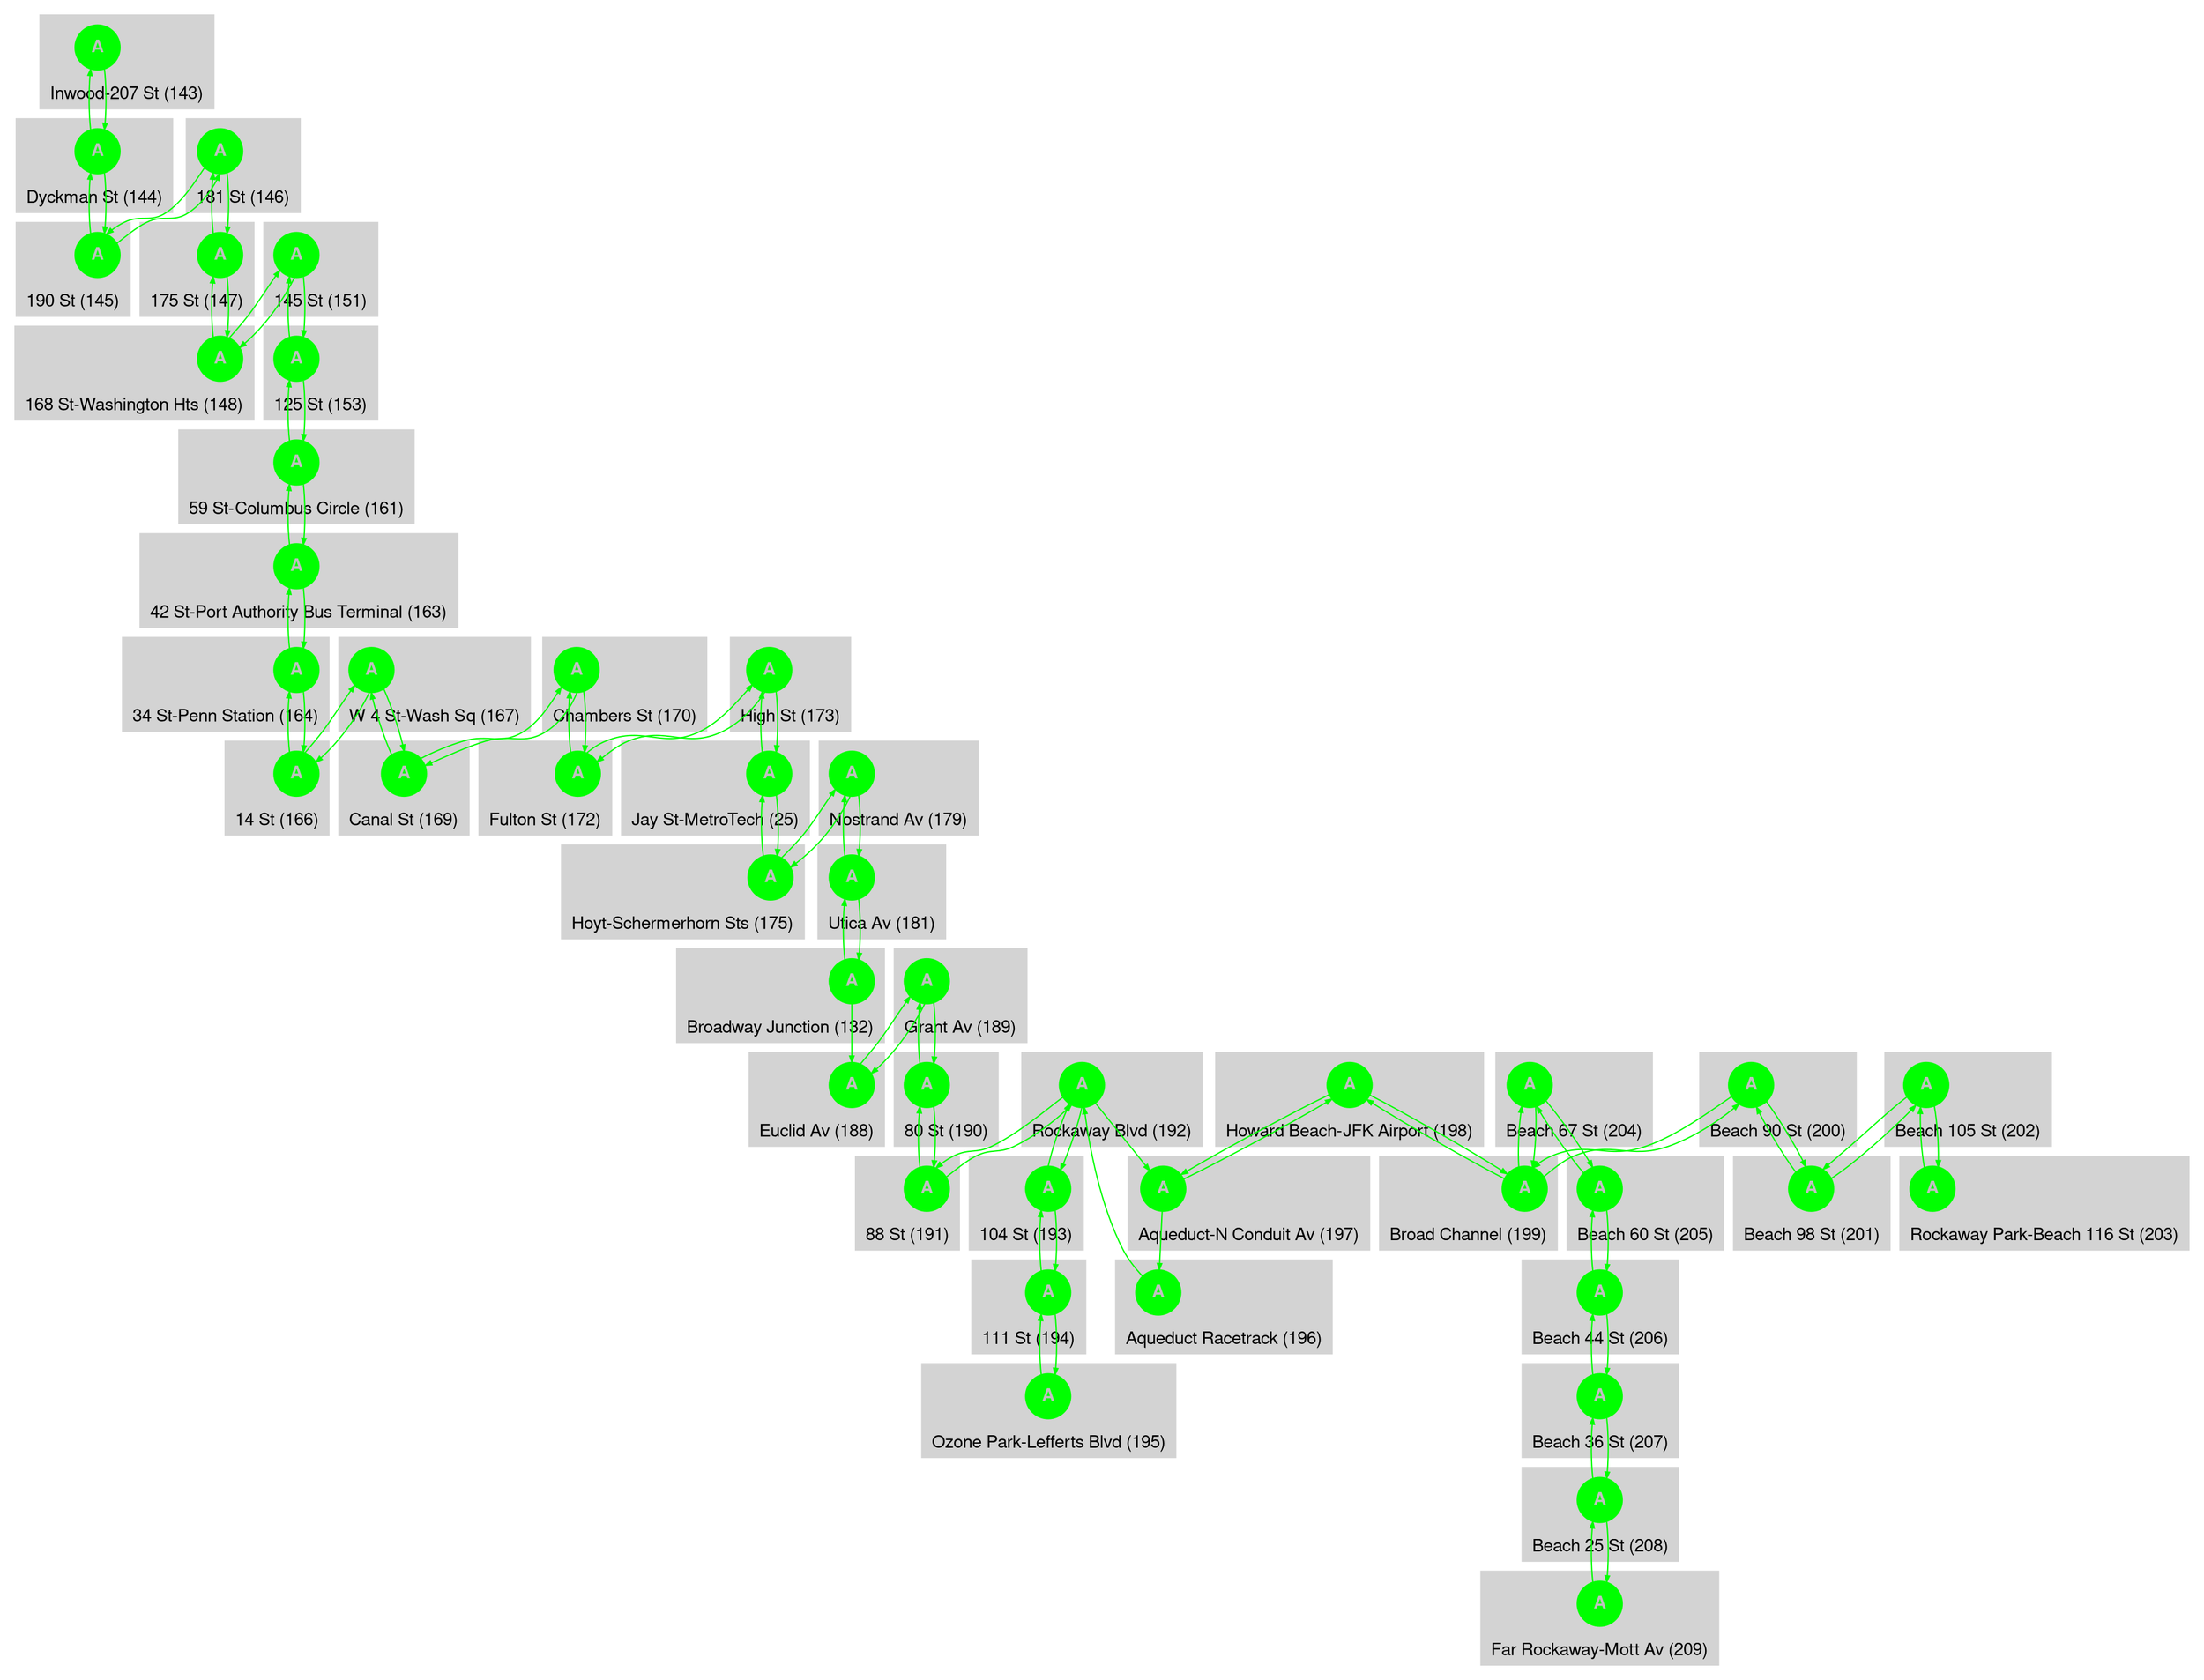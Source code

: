 
digraph G {
  fontname="Helvetica,Arial,sans-serif";
  node [fontname="Helvetica,Arial,sans-serif bold" labelloc="c"];
  edge [fontname="Helvetica,Arial,sans-serif" fontsize=8 arrowsize=0.5];
  
  subgraph cluster_143 {
    style=filled;
    color=lightgrey;
    labelloc="b";
    node [style=filled];
    node [label="A" fillcolor=lime, color="lime", penwidth=1, fontcolor=gray, shape="circle"]"143_A";
    label = "Inwood-207 St (143)";
  }

  subgraph cluster_144 {
    style=filled;
    color=lightgrey;
    labelloc="b";
    node [style=filled];
    node [label="A" fillcolor=lime, color="lime", penwidth=1, fontcolor=gray, shape="circle"]"144_A";
    label = "Dyckman St (144)";
  }

  subgraph cluster_145 {
    style=filled;
    color=lightgrey;
    labelloc="b";
    node [style=filled];
    node [label="A" fillcolor=lime, color="lime", penwidth=1, fontcolor=gray, shape="circle"]"145_A";
    label = "190 St (145)";
  }

  subgraph cluster_146 {
    style=filled;
    color=lightgrey;
    labelloc="b";
    node [style=filled];
    node [label="A" fillcolor=lime, color="lime", penwidth=1, fontcolor=gray, shape="circle"]"146_A";
    label = "181 St (146)";
  }

  subgraph cluster_147 {
    style=filled;
    color=lightgrey;
    labelloc="b";
    node [style=filled];
    node [label="A" fillcolor=lime, color="lime", penwidth=1, fontcolor=gray, shape="circle"]"147_A";
    label = "175 St (147)";
  }

  subgraph cluster_189 {
    style=filled;
    color=lightgrey;
    labelloc="b";
    node [style=filled];
    node [label="A" fillcolor=lime, color="lime", penwidth=1, fontcolor=gray, shape="circle"]"189_A";
    label = "Grant Av (189)";
  }

  subgraph cluster_190 {
    style=filled;
    color=lightgrey;
    labelloc="b";
    node [style=filled];
    node [label="A" fillcolor=lime, color="lime", penwidth=1, fontcolor=gray, shape="circle"]"190_A";
    label = "80 St (190)";
  }

  subgraph cluster_191 {
    style=filled;
    color=lightgrey;
    labelloc="b";
    node [style=filled];
    node [label="A" fillcolor=lime, color="lime", penwidth=1, fontcolor=gray, shape="circle"]"191_A";
    label = "88 St (191)";
  }

  subgraph cluster_192 {
    style=filled;
    color=lightgrey;
    labelloc="b";
    node [style=filled];
    node [label="A" fillcolor=lime, color="lime", penwidth=1, fontcolor=gray, shape="circle"]"192_A";
    label = "Rockaway Blvd (192)";
  }

  subgraph cluster_193 {
    style=filled;
    color=lightgrey;
    labelloc="b";
    node [style=filled];
    node [label="A" fillcolor=lime, color="lime", penwidth=1, fontcolor=gray, shape="circle"]"193_A";
    label = "104 St (193)";
  }

  subgraph cluster_194 {
    style=filled;
    color=lightgrey;
    labelloc="b";
    node [style=filled];
    node [label="A" fillcolor=lime, color="lime", penwidth=1, fontcolor=gray, shape="circle"]"194_A";
    label = "111 St (194)";
  }

  subgraph cluster_195 {
    style=filled;
    color=lightgrey;
    labelloc="b";
    node [style=filled];
    node [label="A" fillcolor=lime, color="lime", penwidth=1, fontcolor=gray, shape="circle"]"195_A";
    label = "Ozone Park-Lefferts Blvd (195)";
  }

  subgraph cluster_196 {
    style=filled;
    color=lightgrey;
    labelloc="b";
    node [style=filled];
    node [label="A" fillcolor=lime, color="lime", penwidth=1, fontcolor=gray, shape="circle"]"196_A";
    label = "Aqueduct Racetrack (196)";
  }

  subgraph cluster_197 {
    style=filled;
    color=lightgrey;
    labelloc="b";
    node [style=filled];
    node [label="A" fillcolor=lime, color="lime", penwidth=1, fontcolor=gray, shape="circle"]"197_A";
    label = "Aqueduct-N Conduit Av (197)";
  }

  subgraph cluster_198 {
    style=filled;
    color=lightgrey;
    labelloc="b";
    node [style=filled];
    node [label="A" fillcolor=lime, color="lime", penwidth=1, fontcolor=gray, shape="circle"]"198_A";
    label = "Howard Beach-JFK Airport (198)";
  }

  subgraph cluster_204 {
    style=filled;
    color=lightgrey;
    labelloc="b";
    node [style=filled];
    node [label="A" fillcolor=lime, color="lime", penwidth=1, fontcolor=gray, shape="circle"]"204_A";
    label = "Beach 67 St (204)";
  }

  subgraph cluster_205 {
    style=filled;
    color=lightgrey;
    labelloc="b";
    node [style=filled];
    node [label="A" fillcolor=lime, color="lime", penwidth=1, fontcolor=gray, shape="circle"]"205_A";
    label = "Beach 60 St (205)";
  }

  subgraph cluster_206 {
    style=filled;
    color=lightgrey;
    labelloc="b";
    node [style=filled];
    node [label="A" fillcolor=lime, color="lime", penwidth=1, fontcolor=gray, shape="circle"]"206_A";
    label = "Beach 44 St (206)";
  }

  subgraph cluster_207 {
    style=filled;
    color=lightgrey;
    labelloc="b";
    node [style=filled];
    node [label="A" fillcolor=lime, color="lime", penwidth=1, fontcolor=gray, shape="circle"]"207_A";
    label = "Beach 36 St (207)";
  }

  subgraph cluster_208 {
    style=filled;
    color=lightgrey;
    labelloc="b";
    node [style=filled];
    node [label="A" fillcolor=lime, color="lime", penwidth=1, fontcolor=gray, shape="circle"]"208_A";
    label = "Beach 25 St (208)";
  }

  subgraph cluster_209 {
    style=filled;
    color=lightgrey;
    labelloc="b";
    node [style=filled];
    node [label="A" fillcolor=lime, color="lime", penwidth=1, fontcolor=gray, shape="circle"]"209_A";
    label = "Far Rockaway-Mott Av (209)";
  }

  subgraph cluster_151 {
    style=filled;
    color=lightgrey;
    labelloc="b";
    node [style=filled];
    node [label="A" fillcolor=lime, color="lime", penwidth=1, fontcolor=gray, shape="circle"]"151_A";
    label = "145 St (151)";
  }

  subgraph cluster_153 {
    style=filled;
    color=lightgrey;
    labelloc="b";
    node [style=filled];
    node [label="A" fillcolor=lime, color="lime", penwidth=1, fontcolor=gray, shape="circle"]"153_A";
    label = "125 St (153)";
  }

  subgraph cluster_161 {
    style=filled;
    color=lightgrey;
    labelloc="b";
    node [style=filled];
    node [label="A" fillcolor=lime, color="lime", penwidth=1, fontcolor=gray, shape="circle"]"161_A";
    label = "59 St-Columbus Circle (161)";
  }

  subgraph cluster_167 {
    style=filled;
    color=lightgrey;
    labelloc="b";
    node [style=filled];
    node [label="A" fillcolor=lime, color="lime", penwidth=1, fontcolor=gray, shape="circle"]"167_A";
    label = "W 4 St-Wash Sq (167)";
  }

  subgraph cluster_170 {
    style=filled;
    color=lightgrey;
    labelloc="b";
    node [style=filled];
    node [label="A" fillcolor=lime, color="lime", penwidth=1, fontcolor=gray, shape="circle"]"170_A";
    label = "Chambers St (170)";
  }

  subgraph cluster_173 {
    style=filled;
    color=lightgrey;
    labelloc="b";
    node [style=filled];
    node [label="A" fillcolor=lime, color="lime", penwidth=1, fontcolor=gray, shape="circle"]"173_A";
    label = "High St (173)";
  }

  subgraph cluster_179 {
    style=filled;
    color=lightgrey;
    labelloc="b";
    node [style=filled];
    node [label="A" fillcolor=lime, color="lime", penwidth=1, fontcolor=gray, shape="circle"]"179_A";
    label = "Nostrand Av (179)";
  }

  subgraph cluster_181 {
    style=filled;
    color=lightgrey;
    labelloc="b";
    node [style=filled];
    node [label="A" fillcolor=lime, color="lime", penwidth=1, fontcolor=gray, shape="circle"]"181_A";
    label = "Utica Av (181)";
  }

  subgraph cluster_188 {
    style=filled;
    color=lightgrey;
    labelloc="b";
    node [style=filled];
    node [label="A" fillcolor=lime, color="lime", penwidth=1, fontcolor=gray, shape="circle"]"188_A";
    label = "Euclid Av (188)";
  }

  subgraph cluster_148 {
    style=filled;
    color=lightgrey;
    labelloc="b";
    node [style=filled];
    node [label="A" fillcolor=lime, color="lime", penwidth=1, fontcolor=gray, shape="circle"]"148_A";
    label = "168 St-Washington Hts (148)";
  }

  subgraph cluster_163 {
    style=filled;
    color=lightgrey;
    labelloc="b";
    node [style=filled];
    node [label="A" fillcolor=lime, color="lime", penwidth=1, fontcolor=gray, shape="circle"]"163_A";
    label = "42 St-Port Authority Bus Terminal (163)";
  }

  subgraph cluster_164 {
    style=filled;
    color=lightgrey;
    labelloc="b";
    node [style=filled];
    node [label="A" fillcolor=lime, color="lime", penwidth=1, fontcolor=gray, shape="circle"]"164_A";
    label = "34 St-Penn Station (164)";
  }

  subgraph cluster_166 {
    style=filled;
    color=lightgrey;
    labelloc="b";
    node [style=filled];
    node [label="A" fillcolor=lime, color="lime", penwidth=1, fontcolor=gray, shape="circle"]"166_A";
    label = "14 St (166)";
  }

  subgraph cluster_169 {
    style=filled;
    color=lightgrey;
    labelloc="b";
    node [style=filled];
    node [label="A" fillcolor=lime, color="lime", penwidth=1, fontcolor=gray, shape="circle"]"169_A";
    label = "Canal St (169)";
  }

  subgraph cluster_25 {
    style=filled;
    color=lightgrey;
    labelloc="b";
    node [style=filled];
    node [label="A" fillcolor=lime, color="lime", penwidth=1, fontcolor=gray, shape="circle"]"25_A";
    label = "Jay St-MetroTech (25)";
  }

  subgraph cluster_175 {
    style=filled;
    color=lightgrey;
    labelloc="b";
    node [style=filled];
    node [label="A" fillcolor=lime, color="lime", penwidth=1, fontcolor=gray, shape="circle"]"175_A";
    label = "Hoyt-Schermerhorn Sts (175)";
  }

  subgraph cluster_172 {
    style=filled;
    color=lightgrey;
    labelloc="b";
    node [style=filled];
    node [label="A" fillcolor=lime, color="lime", penwidth=1, fontcolor=gray, shape="circle"]"172_A";
    label = "Fulton St (172)";
  }

  subgraph cluster_132 {
    style=filled;
    color=lightgrey;
    labelloc="b";
    node [style=filled];
    node [label="A" fillcolor=lime, color="lime", penwidth=1, fontcolor=gray, shape="circle"]"132_A";
    label = "Broadway Junction (132)";
  }

  subgraph cluster_199 {
    style=filled;
    color=lightgrey;
    labelloc="b";
    node [style=filled];
    node [label="A" fillcolor=lime, color="lime", penwidth=1, fontcolor=gray, shape="circle"]"199_A";
    label = "Broad Channel (199)";
  }

  subgraph cluster_200 {
    style=filled;
    color=lightgrey;
    labelloc="b";
    node [style=filled];
    node [label="A" fillcolor=lime, color="lime", penwidth=1, fontcolor=gray, shape="circle"]"200_A";
    label = "Beach 90 St (200)";
  }

  subgraph cluster_201 {
    style=filled;
    color=lightgrey;
    labelloc="b";
    node [style=filled];
    node [label="A" fillcolor=lime, color="lime", penwidth=1, fontcolor=gray, shape="circle"]"201_A";
    label = "Beach 98 St (201)";
  }

  subgraph cluster_202 {
    style=filled;
    color=lightgrey;
    labelloc="b";
    node [style=filled];
    node [label="A" fillcolor=lime, color="lime", penwidth=1, fontcolor=gray, shape="circle"]"202_A";
    label = "Beach 105 St (202)";
  }

  subgraph cluster_203 {
    style=filled;
    color=lightgrey;
    labelloc="b";
    node [style=filled];
    node [label="A" fillcolor=lime, color="lime", penwidth=1, fontcolor=gray, shape="circle"]"203_A";
    label = "Rockaway Park-Beach 116 St (203)";
  }

  "143_A" -> "144_A"[ color=lime fontcolor=lime penwidth=1 fontsize=8 arrowsize=0.5];
  "144_A" -> "143_A"[ color=lime fontcolor=lime penwidth=1 fontsize=8 arrowsize=0.5];
  "144_A" -> "145_A"[ color=lime fontcolor=lime penwidth=1 fontsize=8 arrowsize=0.5];
  "145_A" -> "144_A"[ color=lime fontcolor=lime penwidth=1 fontsize=8 arrowsize=0.5];
  "145_A" -> "146_A"[ color=lime fontcolor=lime penwidth=1 fontsize=8 arrowsize=0.5];
  "146_A" -> "145_A"[ color=lime fontcolor=lime penwidth=1 fontsize=8 arrowsize=0.5];
  "146_A" -> "147_A"[ color=lime fontcolor=lime penwidth=1 fontsize=8 arrowsize=0.5];
  "147_A" -> "146_A"[ color=lime fontcolor=lime penwidth=1 fontsize=8 arrowsize=0.5];
  "147_A" -> "148_A"[ color=lime fontcolor=lime penwidth=1 fontsize=8 arrowsize=0.5];
  "189_A" -> "188_A"[ color=lime fontcolor=lime penwidth=1 fontsize=8 arrowsize=0.5];
  "189_A" -> "190_A"[ color=lime fontcolor=lime penwidth=1 fontsize=8 arrowsize=0.5];
  "190_A" -> "189_A"[ color=lime fontcolor=lime penwidth=1 fontsize=8 arrowsize=0.5];
  "190_A" -> "191_A"[ color=lime fontcolor=lime penwidth=1 fontsize=8 arrowsize=0.5];
  "191_A" -> "190_A"[ color=lime fontcolor=lime penwidth=1 fontsize=8 arrowsize=0.5];
  "191_A" -> "192_A"[ color=lime fontcolor=lime penwidth=1 fontsize=8 arrowsize=0.5];
  "192_A" -> "191_A"[ color=lime fontcolor=lime penwidth=1 fontsize=8 arrowsize=0.5];
  "192_A" -> "193_A"[ color=lime fontcolor=lime penwidth=1 fontsize=8 arrowsize=0.5];
  "192_A" -> "197_A"[ color=lime fontcolor=lime penwidth=1 fontsize=8 arrowsize=0.5];
  "193_A" -> "192_A"[ color=lime fontcolor=lime penwidth=1 fontsize=8 arrowsize=0.5];
  "193_A" -> "194_A"[ color=lime fontcolor=lime penwidth=1 fontsize=8 arrowsize=0.5];
  "194_A" -> "193_A"[ color=lime fontcolor=lime penwidth=1 fontsize=8 arrowsize=0.5];
  "194_A" -> "195_A"[ color=lime fontcolor=lime penwidth=1 fontsize=8 arrowsize=0.5];
  "195_A" -> "194_A"[ color=lime fontcolor=lime penwidth=1 fontsize=8 arrowsize=0.5];
  "196_A" -> "192_A"[ color=lime fontcolor=lime penwidth=1 fontsize=8 arrowsize=0.5];
  "197_A" -> "196_A"[ color=lime fontcolor=lime penwidth=1 fontsize=8 arrowsize=0.5];
  "197_A" -> "198_A"[ color=lime fontcolor=lime penwidth=1 fontsize=8 arrowsize=0.5];
  "198_A" -> "197_A"[ color=lime fontcolor=lime penwidth=1 fontsize=8 arrowsize=0.5];
  "198_A" -> "199_A"[ color=lime fontcolor=lime penwidth=1 fontsize=8 arrowsize=0.5];
  "204_A" -> "199_A"[ color=lime fontcolor=lime penwidth=1 fontsize=8 arrowsize=0.5];
  "204_A" -> "205_A"[ color=lime fontcolor=lime penwidth=1 fontsize=8 arrowsize=0.5];
  "205_A" -> "204_A"[ color=lime fontcolor=lime penwidth=1 fontsize=8 arrowsize=0.5];
  "205_A" -> "206_A"[ color=lime fontcolor=lime penwidth=1 fontsize=8 arrowsize=0.5];
  "206_A" -> "205_A"[ color=lime fontcolor=lime penwidth=1 fontsize=8 arrowsize=0.5];
  "206_A" -> "207_A"[ color=lime fontcolor=lime penwidth=1 fontsize=8 arrowsize=0.5];
  "207_A" -> "206_A"[ color=lime fontcolor=lime penwidth=1 fontsize=8 arrowsize=0.5];
  "207_A" -> "208_A"[ color=lime fontcolor=lime penwidth=1 fontsize=8 arrowsize=0.5];
  "208_A" -> "207_A"[ color=lime fontcolor=lime penwidth=1 fontsize=8 arrowsize=0.5];
  "208_A" -> "209_A"[ color=lime fontcolor=lime penwidth=1 fontsize=8 arrowsize=0.5];
  "209_A" -> "208_A"[ color=lime fontcolor=lime penwidth=1 fontsize=8 arrowsize=0.5];
  "151_A" -> "148_A"[ color=lime fontcolor=lime penwidth=1 fontsize=8 arrowsize=0.5];
  "151_A" -> "153_A"[ color=lime fontcolor=lime penwidth=1 fontsize=8 arrowsize=0.5];
  "153_A" -> "151_A"[ color=lime fontcolor=lime penwidth=1 fontsize=8 arrowsize=0.5];
  "153_A" -> "161_A"[ color=lime fontcolor=lime penwidth=1 fontsize=8 arrowsize=0.5];
  "161_A" -> "153_A"[ color=lime fontcolor=lime penwidth=1 fontsize=8 arrowsize=0.5];
  "161_A" -> "163_A"[ color=lime fontcolor=lime penwidth=1 fontsize=8 arrowsize=0.5];
  "167_A" -> "166_A"[ color=lime fontcolor=lime penwidth=1 fontsize=8 arrowsize=0.5];
  "167_A" -> "169_A"[ color=lime fontcolor=lime penwidth=1 fontsize=8 arrowsize=0.5];
  "170_A" -> "169_A"[ color=lime fontcolor=lime penwidth=1 fontsize=8 arrowsize=0.5];
  "170_A" -> "172_A"[ color=lime fontcolor=lime penwidth=1 fontsize=8 arrowsize=0.5];
  "173_A" -> "172_A"[ color=lime fontcolor=lime penwidth=1 fontsize=8 arrowsize=0.5];
  "173_A" -> "25_A"[ color=lime fontcolor=lime penwidth=1 fontsize=8 arrowsize=0.5];
  "179_A" -> "181_A"[ color=lime fontcolor=lime penwidth=1 fontsize=8 arrowsize=0.5];
  "179_A" -> "175_A"[ color=lime fontcolor=lime penwidth=1 fontsize=8 arrowsize=0.5];
  "181_A" -> "132_A"[ color=lime fontcolor=lime penwidth=1 fontsize=8 arrowsize=0.5];
  "181_A" -> "179_A"[ color=lime fontcolor=lime penwidth=1 fontsize=8 arrowsize=0.5];
  "188_A" -> "189_A"[ color=lime fontcolor=lime penwidth=1 fontsize=8 arrowsize=0.5];
  "148_A" -> "147_A"[ color=lime fontcolor=lime penwidth=1 fontsize=8 arrowsize=0.5];
  "148_A" -> "151_A"[ color=lime fontcolor=lime penwidth=1 fontsize=8 arrowsize=0.5];
  "163_A" -> "164_A"[ color=lime fontcolor=lime penwidth=1 fontsize=8 arrowsize=0.5];
  "163_A" -> "161_A"[ color=lime fontcolor=lime penwidth=1 fontsize=8 arrowsize=0.5];
  "164_A" -> "163_A"[ color=lime fontcolor=lime penwidth=1 fontsize=8 arrowsize=0.5];
  "164_A" -> "166_A"[ color=lime fontcolor=lime penwidth=1 fontsize=8 arrowsize=0.5];
  "166_A" -> "167_A"[ color=lime fontcolor=lime penwidth=1 fontsize=8 arrowsize=0.5];
  "166_A" -> "164_A"[ color=lime fontcolor=lime penwidth=1 fontsize=8 arrowsize=0.5];
  "169_A" -> "167_A"[ color=lime fontcolor=lime penwidth=1 fontsize=8 arrowsize=0.5];
  "169_A" -> "170_A"[ color=lime fontcolor=lime penwidth=1 fontsize=8 arrowsize=0.5];
  "25_A" -> "175_A"[ color=lime fontcolor=lime penwidth=1 fontsize=8 arrowsize=0.5];
  "25_A" -> "173_A"[ color=lime fontcolor=lime penwidth=1 fontsize=8 arrowsize=0.5];
  "175_A" -> "25_A"[ color=lime fontcolor=lime penwidth=1 fontsize=8 arrowsize=0.5];
  "175_A" -> "179_A"[ color=lime fontcolor=lime penwidth=1 fontsize=8 arrowsize=0.5];
  "172_A" -> "170_A"[ color=lime fontcolor=lime penwidth=1 fontsize=8 arrowsize=0.5];
  "172_A" -> "173_A"[ color=lime fontcolor=lime penwidth=1 fontsize=8 arrowsize=0.5];
  "132_A" -> "188_A"[ color=lime fontcolor=lime penwidth=1 fontsize=8 arrowsize=0.5];
  "132_A" -> "181_A"[ color=lime fontcolor=lime penwidth=1 fontsize=8 arrowsize=0.5];
  "199_A" -> "198_A"[ color=lime fontcolor=lime penwidth=1 fontsize=8 arrowsize=0.5];
  "199_A" -> "204_A"[ color=lime fontcolor=lime penwidth=1 fontsize=8 arrowsize=0.5];
  "199_A" -> "200_A"[ color=lime fontcolor=lime penwidth=1 fontsize=8 arrowsize=0.5];
  "200_A" -> "199_A"[ color=lime fontcolor=lime penwidth=1 fontsize=8 arrowsize=0.5];
  "200_A" -> "201_A"[ color=lime fontcolor=lime penwidth=1 fontsize=8 arrowsize=0.5];
  "201_A" -> "200_A"[ color=lime fontcolor=lime penwidth=1 fontsize=8 arrowsize=0.5];
  "201_A" -> "202_A"[ color=lime fontcolor=lime penwidth=1 fontsize=8 arrowsize=0.5];
  "202_A" -> "201_A"[ color=lime fontcolor=lime penwidth=1 fontsize=8 arrowsize=0.5];
  "202_A" -> "203_A"[ color=lime fontcolor=lime penwidth=1 fontsize=8 arrowsize=0.5];
  "203_A" -> "202_A"[ color=lime fontcolor=lime penwidth=1 fontsize=8 arrowsize=0.5];

}

